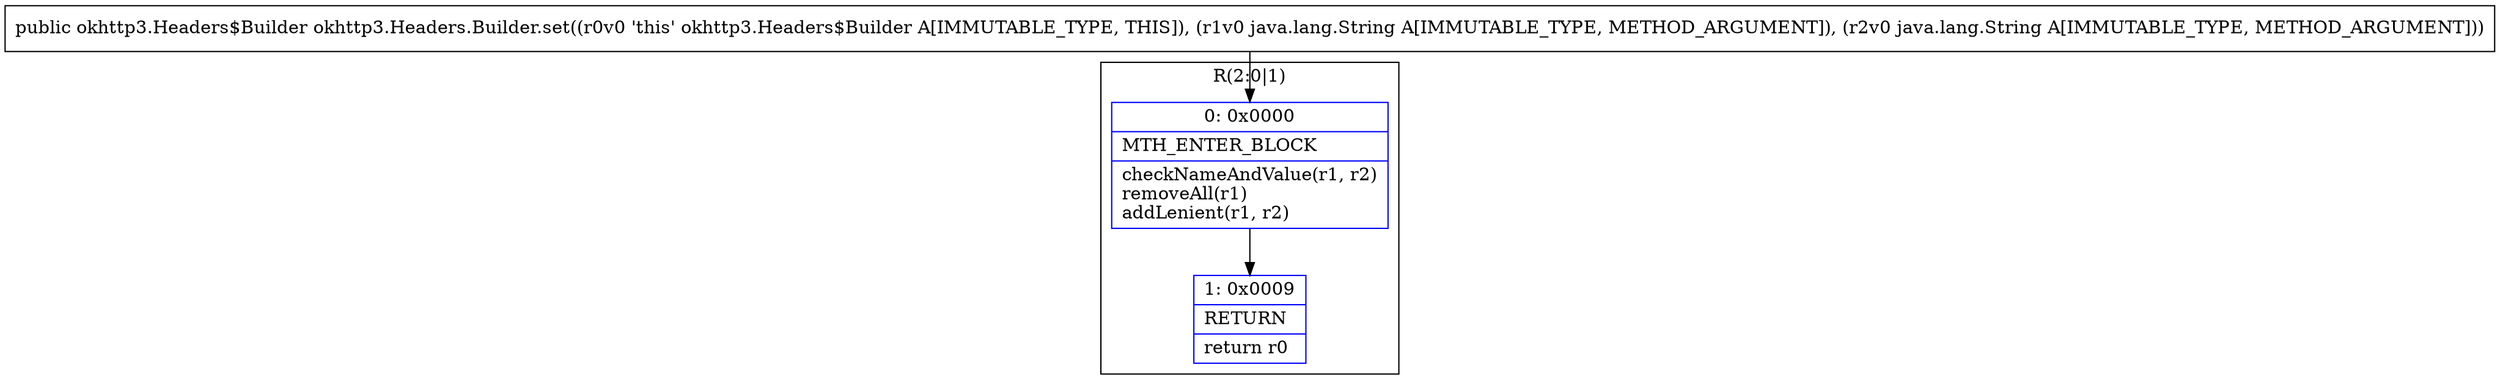 digraph "CFG forokhttp3.Headers.Builder.set(Ljava\/lang\/String;Ljava\/lang\/String;)Lokhttp3\/Headers$Builder;" {
subgraph cluster_Region_1120372872 {
label = "R(2:0|1)";
node [shape=record,color=blue];
Node_0 [shape=record,label="{0\:\ 0x0000|MTH_ENTER_BLOCK\l|checkNameAndValue(r1, r2)\lremoveAll(r1)\laddLenient(r1, r2)\l}"];
Node_1 [shape=record,label="{1\:\ 0x0009|RETURN\l|return r0\l}"];
}
MethodNode[shape=record,label="{public okhttp3.Headers$Builder okhttp3.Headers.Builder.set((r0v0 'this' okhttp3.Headers$Builder A[IMMUTABLE_TYPE, THIS]), (r1v0 java.lang.String A[IMMUTABLE_TYPE, METHOD_ARGUMENT]), (r2v0 java.lang.String A[IMMUTABLE_TYPE, METHOD_ARGUMENT])) }"];
MethodNode -> Node_0;
Node_0 -> Node_1;
}

